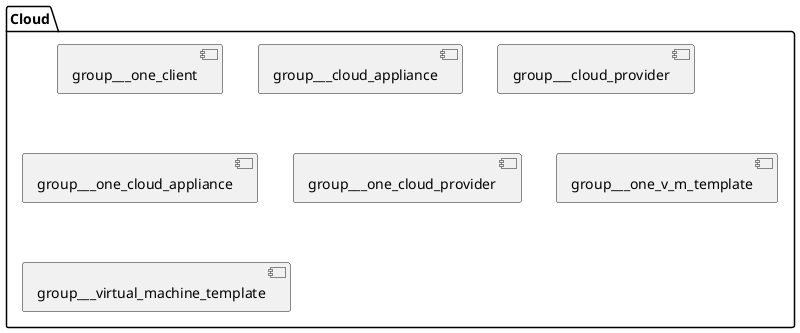 @startuml
folder "Cloud" [[../computational/components/group___cloud.html]] {
[group___one_client]
[group___cloud_appliance]
[group___cloud_provider]
[group___one_cloud_appliance]
[group___one_cloud_provider]
[group___one_v_m_template]
[group___virtual_machine_template]
}
@enduml
